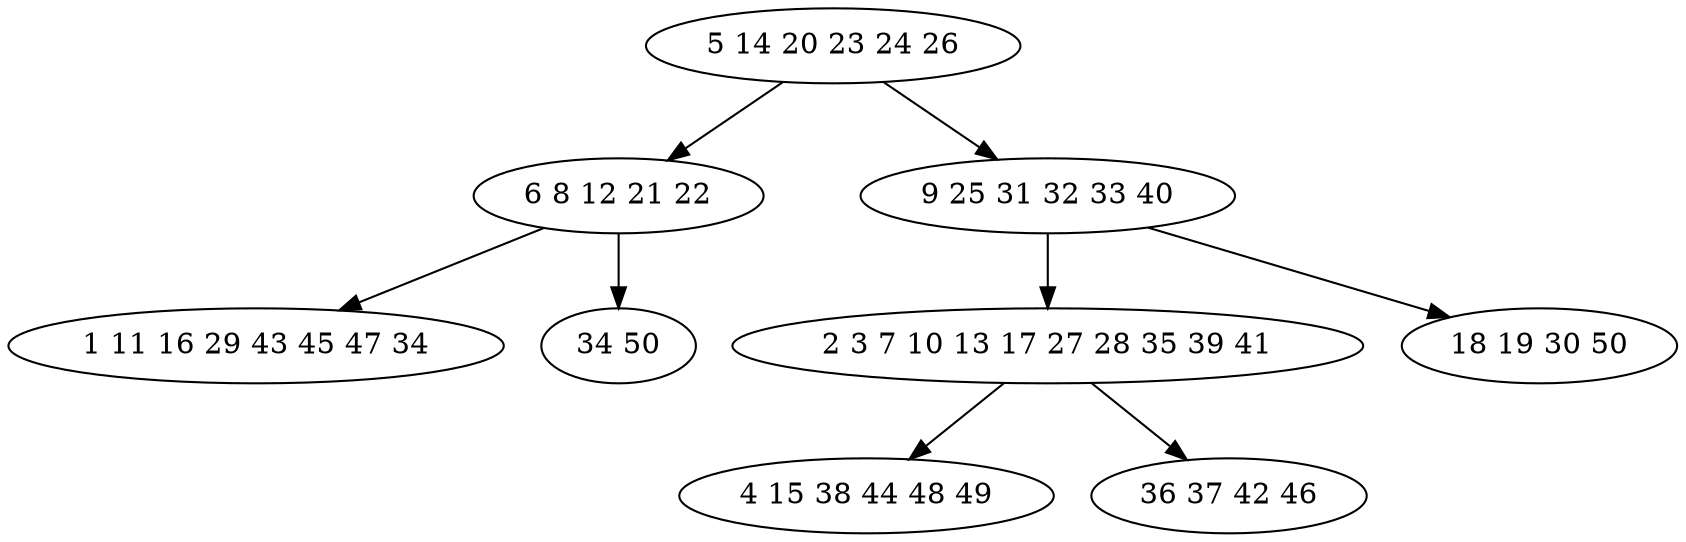 digraph true_tree {
	"0" -> "1"
	"1" -> "2"
	"0" -> "3"
	"3" -> "4"
	"4" -> "5"
	"1" -> "6"
	"3" -> "7"
	"4" -> "8"
	"0" [label="5 14 20 23 24 26"];
	"1" [label="6 8 12 21 22"];
	"2" [label="1 11 16 29 43 45 47 34"];
	"3" [label="9 25 31 32 33 40"];
	"4" [label="2 3 7 10 13 17 27 28 35 39 41"];
	"5" [label="4 15 38 44 48 49"];
	"6" [label="34 50"];
	"7" [label="18 19 30 50"];
	"8" [label="36 37 42 46"];
}
